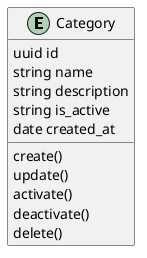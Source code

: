 @startuml

entity Category

Category : uuid id
Category : string name
Category : string description
Category : string is_active
Category : date created_at

Category : create()
Category : update()
Category : activate()
Category : deactivate()
Category : delete()

@enduml
